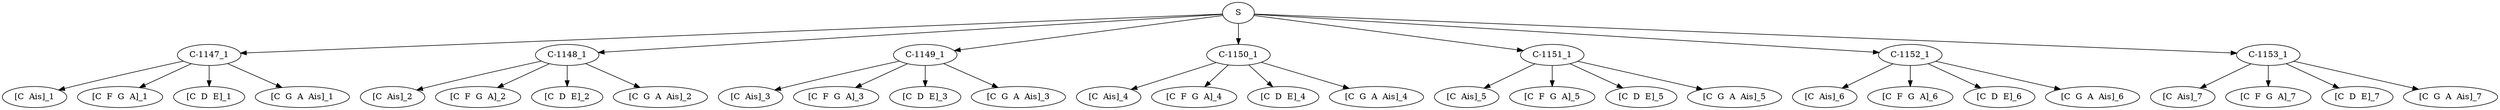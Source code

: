 digraph sample{
"S" -> "C-1147_1";
"C-1147_1" -> "[C  Ais]_1";
"C-1147_1" -> "[C  F  G  A]_1";
"C-1147_1" -> "[C  D  E]_1";
"C-1147_1" -> "[C  G  A  Ais]_1";
"S" -> "C-1148_1";
"C-1148_1" -> "[C  Ais]_2";
"C-1148_1" -> "[C  F  G  A]_2";
"C-1148_1" -> "[C  D  E]_2";
"C-1148_1" -> "[C  G  A  Ais]_2";
"S" -> "C-1149_1";
"C-1149_1" -> "[C  Ais]_3";
"C-1149_1" -> "[C  F  G  A]_3";
"C-1149_1" -> "[C  D  E]_3";
"C-1149_1" -> "[C  G  A  Ais]_3";
"S" -> "C-1150_1";
"C-1150_1" -> "[C  Ais]_4";
"C-1150_1" -> "[C  F  G  A]_4";
"C-1150_1" -> "[C  D  E]_4";
"C-1150_1" -> "[C  G  A  Ais]_4";
"S" -> "C-1151_1";
"C-1151_1" -> "[C  Ais]_5";
"C-1151_1" -> "[C  F  G  A]_5";
"C-1151_1" -> "[C  D  E]_5";
"C-1151_1" -> "[C  G  A  Ais]_5";
"S" -> "C-1152_1";
"C-1152_1" -> "[C  Ais]_6";
"C-1152_1" -> "[C  F  G  A]_6";
"C-1152_1" -> "[C  D  E]_6";
"C-1152_1" -> "[C  G  A  Ais]_6";
"S" -> "C-1153_1";
"C-1153_1" -> "[C  Ais]_7";
"C-1153_1" -> "[C  F  G  A]_7";
"C-1153_1" -> "[C  D  E]_7";
"C-1153_1" -> "[C  G  A  Ais]_7";

{rank = min; "S";}
{rank = same; "C-1147_1"; "C-1148_1"; "C-1149_1"; "C-1150_1"; "C-1151_1"; "C-1152_1"; "C-1153_1";}
{rank = same; "[C  Ais]_1"; "[C  Ais]_2"; "[C  Ais]_3"; "[C  Ais]_4"; "[C  Ais]_5"; "[C  Ais]_6"; "[C  Ais]_7"; "[C  D  E]_1"; "[C  D  E]_2"; "[C  D  E]_3"; "[C  D  E]_4"; "[C  D  E]_5"; "[C  D  E]_6"; "[C  D  E]_7"; "[C  F  G  A]_1"; "[C  F  G  A]_2"; "[C  F  G  A]_3"; "[C  F  G  A]_4"; "[C  F  G  A]_5"; "[C  F  G  A]_6"; "[C  F  G  A]_7"; "[C  G  A  Ais]_1"; "[C  G  A  Ais]_2"; "[C  G  A  Ais]_3"; "[C  G  A  Ais]_4"; "[C  G  A  Ais]_5"; "[C  G  A  Ais]_6"; "[C  G  A  Ais]_7";}
}